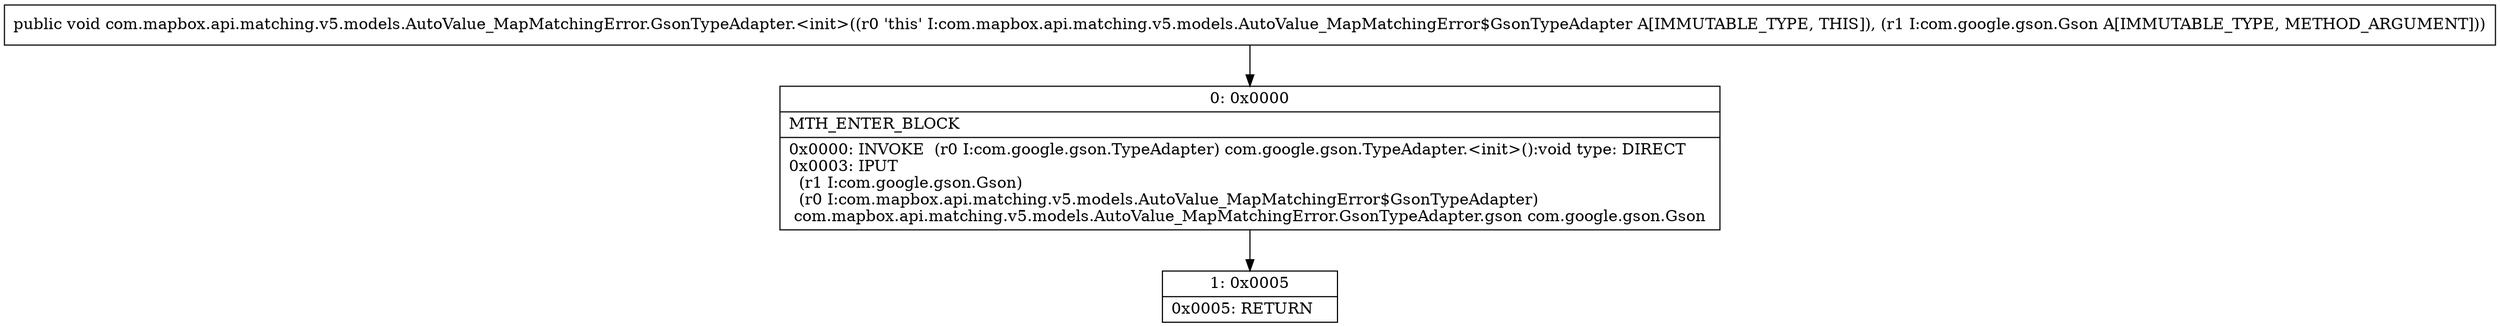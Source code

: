 digraph "CFG forcom.mapbox.api.matching.v5.models.AutoValue_MapMatchingError.GsonTypeAdapter.\<init\>(Lcom\/google\/gson\/Gson;)V" {
Node_0 [shape=record,label="{0\:\ 0x0000|MTH_ENTER_BLOCK\l|0x0000: INVOKE  (r0 I:com.google.gson.TypeAdapter) com.google.gson.TypeAdapter.\<init\>():void type: DIRECT \l0x0003: IPUT  \l  (r1 I:com.google.gson.Gson)\l  (r0 I:com.mapbox.api.matching.v5.models.AutoValue_MapMatchingError$GsonTypeAdapter)\l com.mapbox.api.matching.v5.models.AutoValue_MapMatchingError.GsonTypeAdapter.gson com.google.gson.Gson \l}"];
Node_1 [shape=record,label="{1\:\ 0x0005|0x0005: RETURN   \l}"];
MethodNode[shape=record,label="{public void com.mapbox.api.matching.v5.models.AutoValue_MapMatchingError.GsonTypeAdapter.\<init\>((r0 'this' I:com.mapbox.api.matching.v5.models.AutoValue_MapMatchingError$GsonTypeAdapter A[IMMUTABLE_TYPE, THIS]), (r1 I:com.google.gson.Gson A[IMMUTABLE_TYPE, METHOD_ARGUMENT])) }"];
MethodNode -> Node_0;
Node_0 -> Node_1;
}

